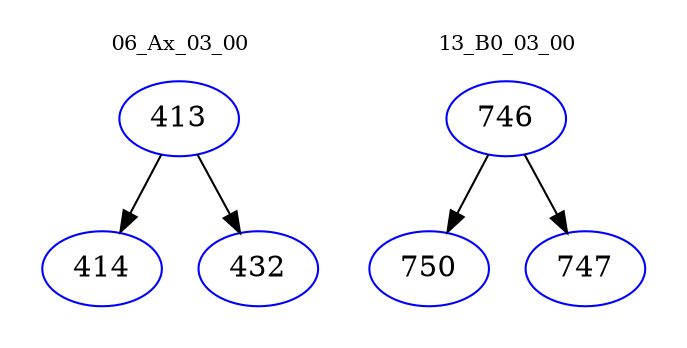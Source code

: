digraph{
subgraph cluster_0 {
color = white
label = "06_Ax_03_00";
fontsize=10;
T0_413 [label="413", color="blue"]
T0_413 -> T0_414 [color="black"]
T0_414 [label="414", color="blue"]
T0_413 -> T0_432 [color="black"]
T0_432 [label="432", color="blue"]
}
subgraph cluster_1 {
color = white
label = "13_B0_03_00";
fontsize=10;
T1_746 [label="746", color="blue"]
T1_746 -> T1_750 [color="black"]
T1_750 [label="750", color="blue"]
T1_746 -> T1_747 [color="black"]
T1_747 [label="747", color="blue"]
}
}
